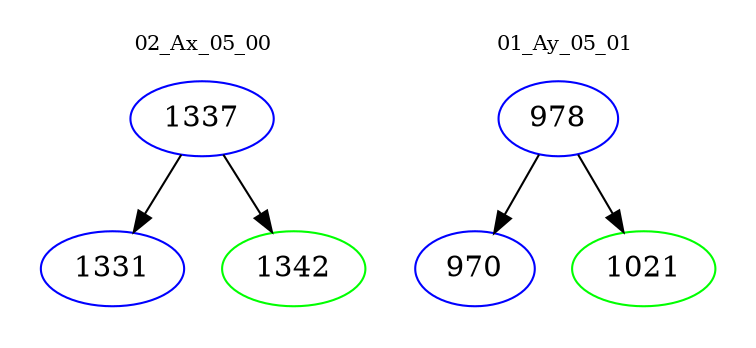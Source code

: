 digraph{
subgraph cluster_0 {
color = white
label = "02_Ax_05_00";
fontsize=10;
T0_1337 [label="1337", color="blue"]
T0_1337 -> T0_1331 [color="black"]
T0_1331 [label="1331", color="blue"]
T0_1337 -> T0_1342 [color="black"]
T0_1342 [label="1342", color="green"]
}
subgraph cluster_1 {
color = white
label = "01_Ay_05_01";
fontsize=10;
T1_978 [label="978", color="blue"]
T1_978 -> T1_970 [color="black"]
T1_970 [label="970", color="blue"]
T1_978 -> T1_1021 [color="black"]
T1_1021 [label="1021", color="green"]
}
}
